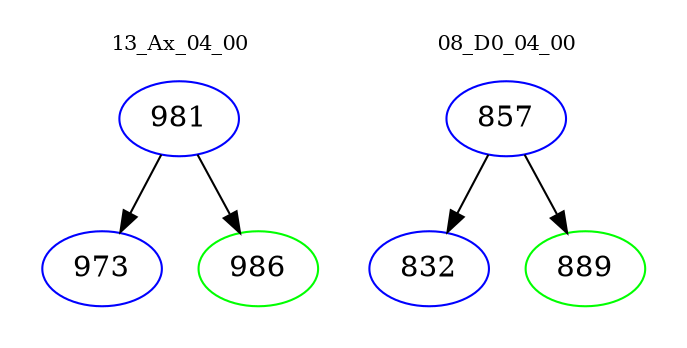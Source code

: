 digraph{
subgraph cluster_0 {
color = white
label = "13_Ax_04_00";
fontsize=10;
T0_981 [label="981", color="blue"]
T0_981 -> T0_973 [color="black"]
T0_973 [label="973", color="blue"]
T0_981 -> T0_986 [color="black"]
T0_986 [label="986", color="green"]
}
subgraph cluster_1 {
color = white
label = "08_D0_04_00";
fontsize=10;
T1_857 [label="857", color="blue"]
T1_857 -> T1_832 [color="black"]
T1_832 [label="832", color="blue"]
T1_857 -> T1_889 [color="black"]
T1_889 [label="889", color="green"]
}
}

